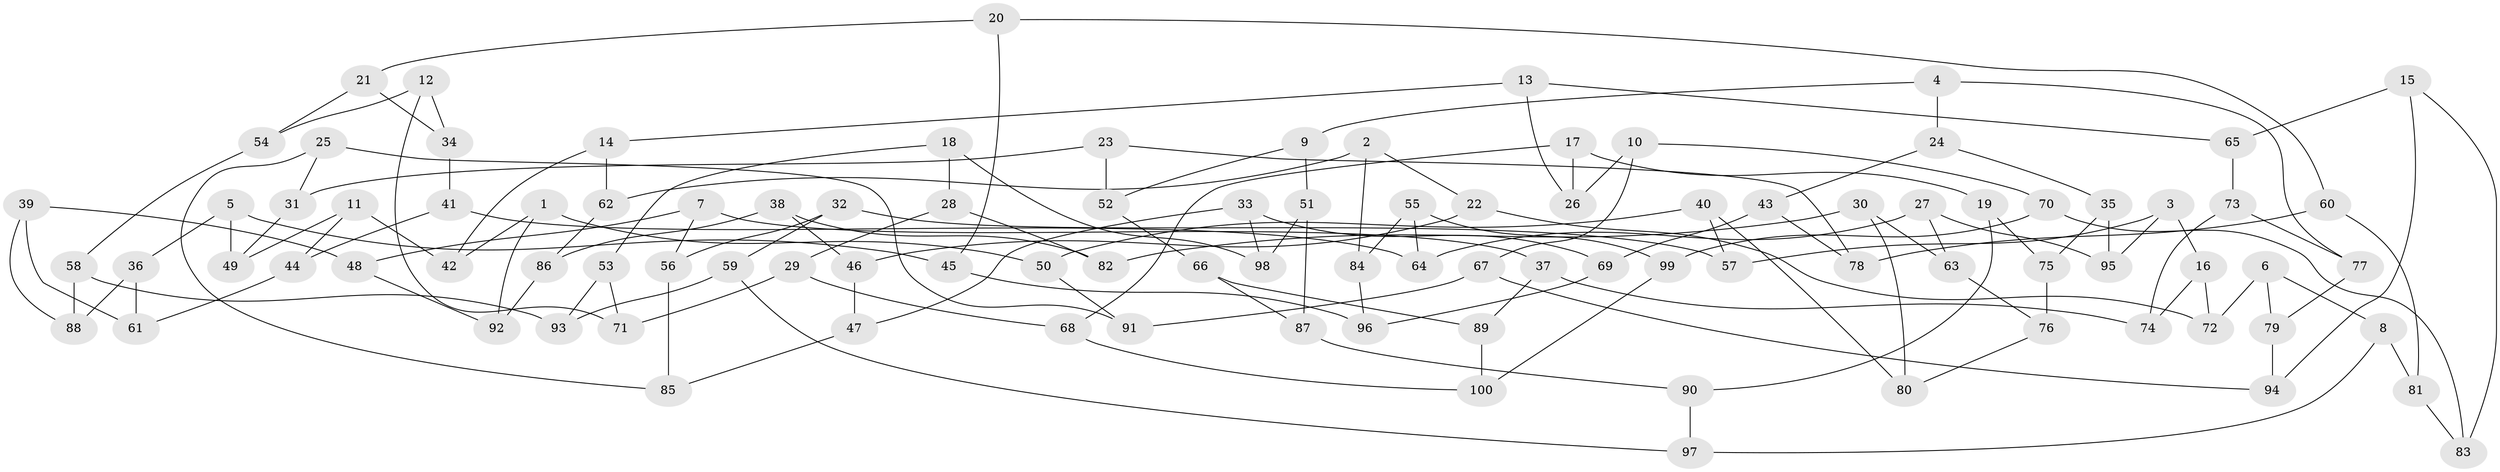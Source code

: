 // Generated by graph-tools (version 1.1) at 2025/39/02/21/25 10:39:00]
// undirected, 100 vertices, 150 edges
graph export_dot {
graph [start="1"]
  node [color=gray90,style=filled];
  1;
  2;
  3;
  4;
  5;
  6;
  7;
  8;
  9;
  10;
  11;
  12;
  13;
  14;
  15;
  16;
  17;
  18;
  19;
  20;
  21;
  22;
  23;
  24;
  25;
  26;
  27;
  28;
  29;
  30;
  31;
  32;
  33;
  34;
  35;
  36;
  37;
  38;
  39;
  40;
  41;
  42;
  43;
  44;
  45;
  46;
  47;
  48;
  49;
  50;
  51;
  52;
  53;
  54;
  55;
  56;
  57;
  58;
  59;
  60;
  61;
  62;
  63;
  64;
  65;
  66;
  67;
  68;
  69;
  70;
  71;
  72;
  73;
  74;
  75;
  76;
  77;
  78;
  79;
  80;
  81;
  82;
  83;
  84;
  85;
  86;
  87;
  88;
  89;
  90;
  91;
  92;
  93;
  94;
  95;
  96;
  97;
  98;
  99;
  100;
  1 -- 42;
  1 -- 50;
  1 -- 92;
  2 -- 84;
  2 -- 22;
  2 -- 62;
  3 -- 95;
  3 -- 57;
  3 -- 16;
  4 -- 9;
  4 -- 77;
  4 -- 24;
  5 -- 49;
  5 -- 45;
  5 -- 36;
  6 -- 8;
  6 -- 72;
  6 -- 79;
  7 -- 37;
  7 -- 56;
  7 -- 48;
  8 -- 81;
  8 -- 97;
  9 -- 51;
  9 -- 52;
  10 -- 67;
  10 -- 26;
  10 -- 70;
  11 -- 49;
  11 -- 44;
  11 -- 42;
  12 -- 54;
  12 -- 71;
  12 -- 34;
  13 -- 14;
  13 -- 65;
  13 -- 26;
  14 -- 42;
  14 -- 62;
  15 -- 94;
  15 -- 65;
  15 -- 83;
  16 -- 74;
  16 -- 72;
  17 -- 68;
  17 -- 26;
  17 -- 19;
  18 -- 53;
  18 -- 98;
  18 -- 28;
  19 -- 75;
  19 -- 90;
  20 -- 21;
  20 -- 60;
  20 -- 45;
  21 -- 34;
  21 -- 54;
  22 -- 72;
  22 -- 46;
  23 -- 31;
  23 -- 52;
  23 -- 78;
  24 -- 43;
  24 -- 35;
  25 -- 85;
  25 -- 91;
  25 -- 31;
  27 -- 63;
  27 -- 64;
  27 -- 95;
  28 -- 82;
  28 -- 29;
  29 -- 68;
  29 -- 71;
  30 -- 63;
  30 -- 80;
  30 -- 82;
  31 -- 49;
  32 -- 57;
  32 -- 56;
  32 -- 59;
  33 -- 98;
  33 -- 69;
  33 -- 47;
  34 -- 41;
  35 -- 75;
  35 -- 95;
  36 -- 88;
  36 -- 61;
  37 -- 74;
  37 -- 89;
  38 -- 46;
  38 -- 82;
  38 -- 86;
  39 -- 88;
  39 -- 61;
  39 -- 48;
  40 -- 80;
  40 -- 57;
  40 -- 50;
  41 -- 64;
  41 -- 44;
  43 -- 69;
  43 -- 78;
  44 -- 61;
  45 -- 96;
  46 -- 47;
  47 -- 85;
  48 -- 92;
  50 -- 91;
  51 -- 87;
  51 -- 98;
  52 -- 66;
  53 -- 93;
  53 -- 71;
  54 -- 58;
  55 -- 64;
  55 -- 84;
  55 -- 99;
  56 -- 85;
  58 -- 93;
  58 -- 88;
  59 -- 93;
  59 -- 97;
  60 -- 81;
  60 -- 78;
  62 -- 86;
  63 -- 76;
  65 -- 73;
  66 -- 87;
  66 -- 89;
  67 -- 94;
  67 -- 91;
  68 -- 100;
  69 -- 96;
  70 -- 83;
  70 -- 99;
  73 -- 74;
  73 -- 77;
  75 -- 76;
  76 -- 80;
  77 -- 79;
  79 -- 94;
  81 -- 83;
  84 -- 96;
  86 -- 92;
  87 -- 90;
  89 -- 100;
  90 -- 97;
  99 -- 100;
}
